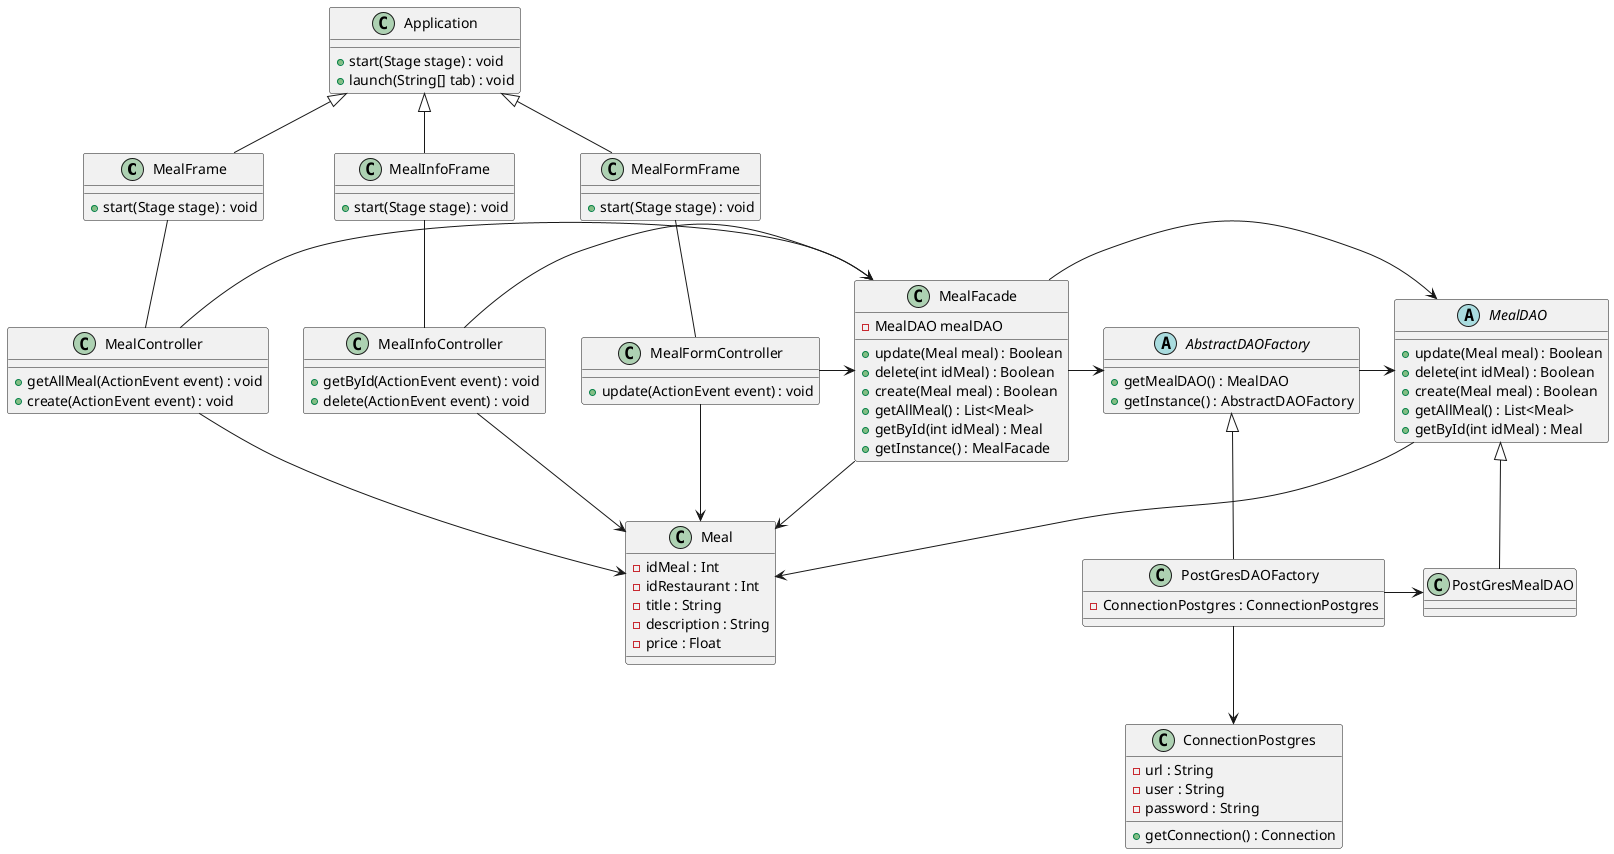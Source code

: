 @startuml

class MealFrame {
  + start(Stage stage) : void
}
class MealFormFrame {
  + start(Stage stage) : void
}
class MealInfoFrame {
  + start(Stage stage) : void
}

class Application {
  + start(Stage stage) : void
  + launch(String[] tab) : void
}

class MealController {
  + getAllMeal(ActionEvent event) : void
  + create(ActionEvent event) : void
}
class MealInfoController {
  + getById(ActionEvent event) : void
  + delete(ActionEvent event) : void
}
class MealFormController {
  + update(ActionEvent event) : void
}

class MealFacade{
  - MealDAO mealDAO
  + update(Meal meal) : Boolean
  + delete(int idMeal) : Boolean
  + create(Meal meal) : Boolean
  + getAllMeal() : List<Meal>
  + getById(int idMeal) : Meal
  + getInstance() : MealFacade
}

class Meal{
  - idMeal : Int
  - idRestaurant : Int
  - title : String
  - description : String
  - price : Float
}


abstract class AbstractDAOFactory{
  + getMealDAO() : MealDAO
  + getInstance() : AbstractDAOFactory
}

class PostGresDAOFactory{
  -ConnectionPostgres : ConnectionPostgres
}

class PostGresMealDAO{}


abstract class MealDAO{
  + update(Meal meal) : Boolean
  + delete(int idMeal) : Boolean
  + create(Meal meal) : Boolean
  + getAllMeal() : List<Meal>
  + getById(int idMeal) : Meal
}

class ConnectionPostgres{
  - url : String
  - user : String
  - password : String
  + getConnection() : Connection
}


Application <|-- MealFrame
Application <|-- MealFormFrame
Application <|-- MealInfoFrame

MealController -> MealFacade
MealController -> Meal
MealInfoController -> MealFacade
MealInfoController -> Meal
MealFormController -> MealFacade
MealFormController -> Meal

MealFormFrame -- MealFormController
MealInfoFrame -- MealInfoController
MealFrame -- MealController


MealFacade --> Meal
MealFacade -> MealDAO
MealFacade -> AbstractDAOFactory

AbstractDAOFactory <|-- PostGresDAOFactory
MealDAO <|-- PostGresMealDAO
PostGresDAOFactory --> ConnectionPostgres
PostGresDAOFactory -> PostGresMealDAO
AbstractDAOFactory -> MealDAO
MealDAO -> Meal
@enduml

